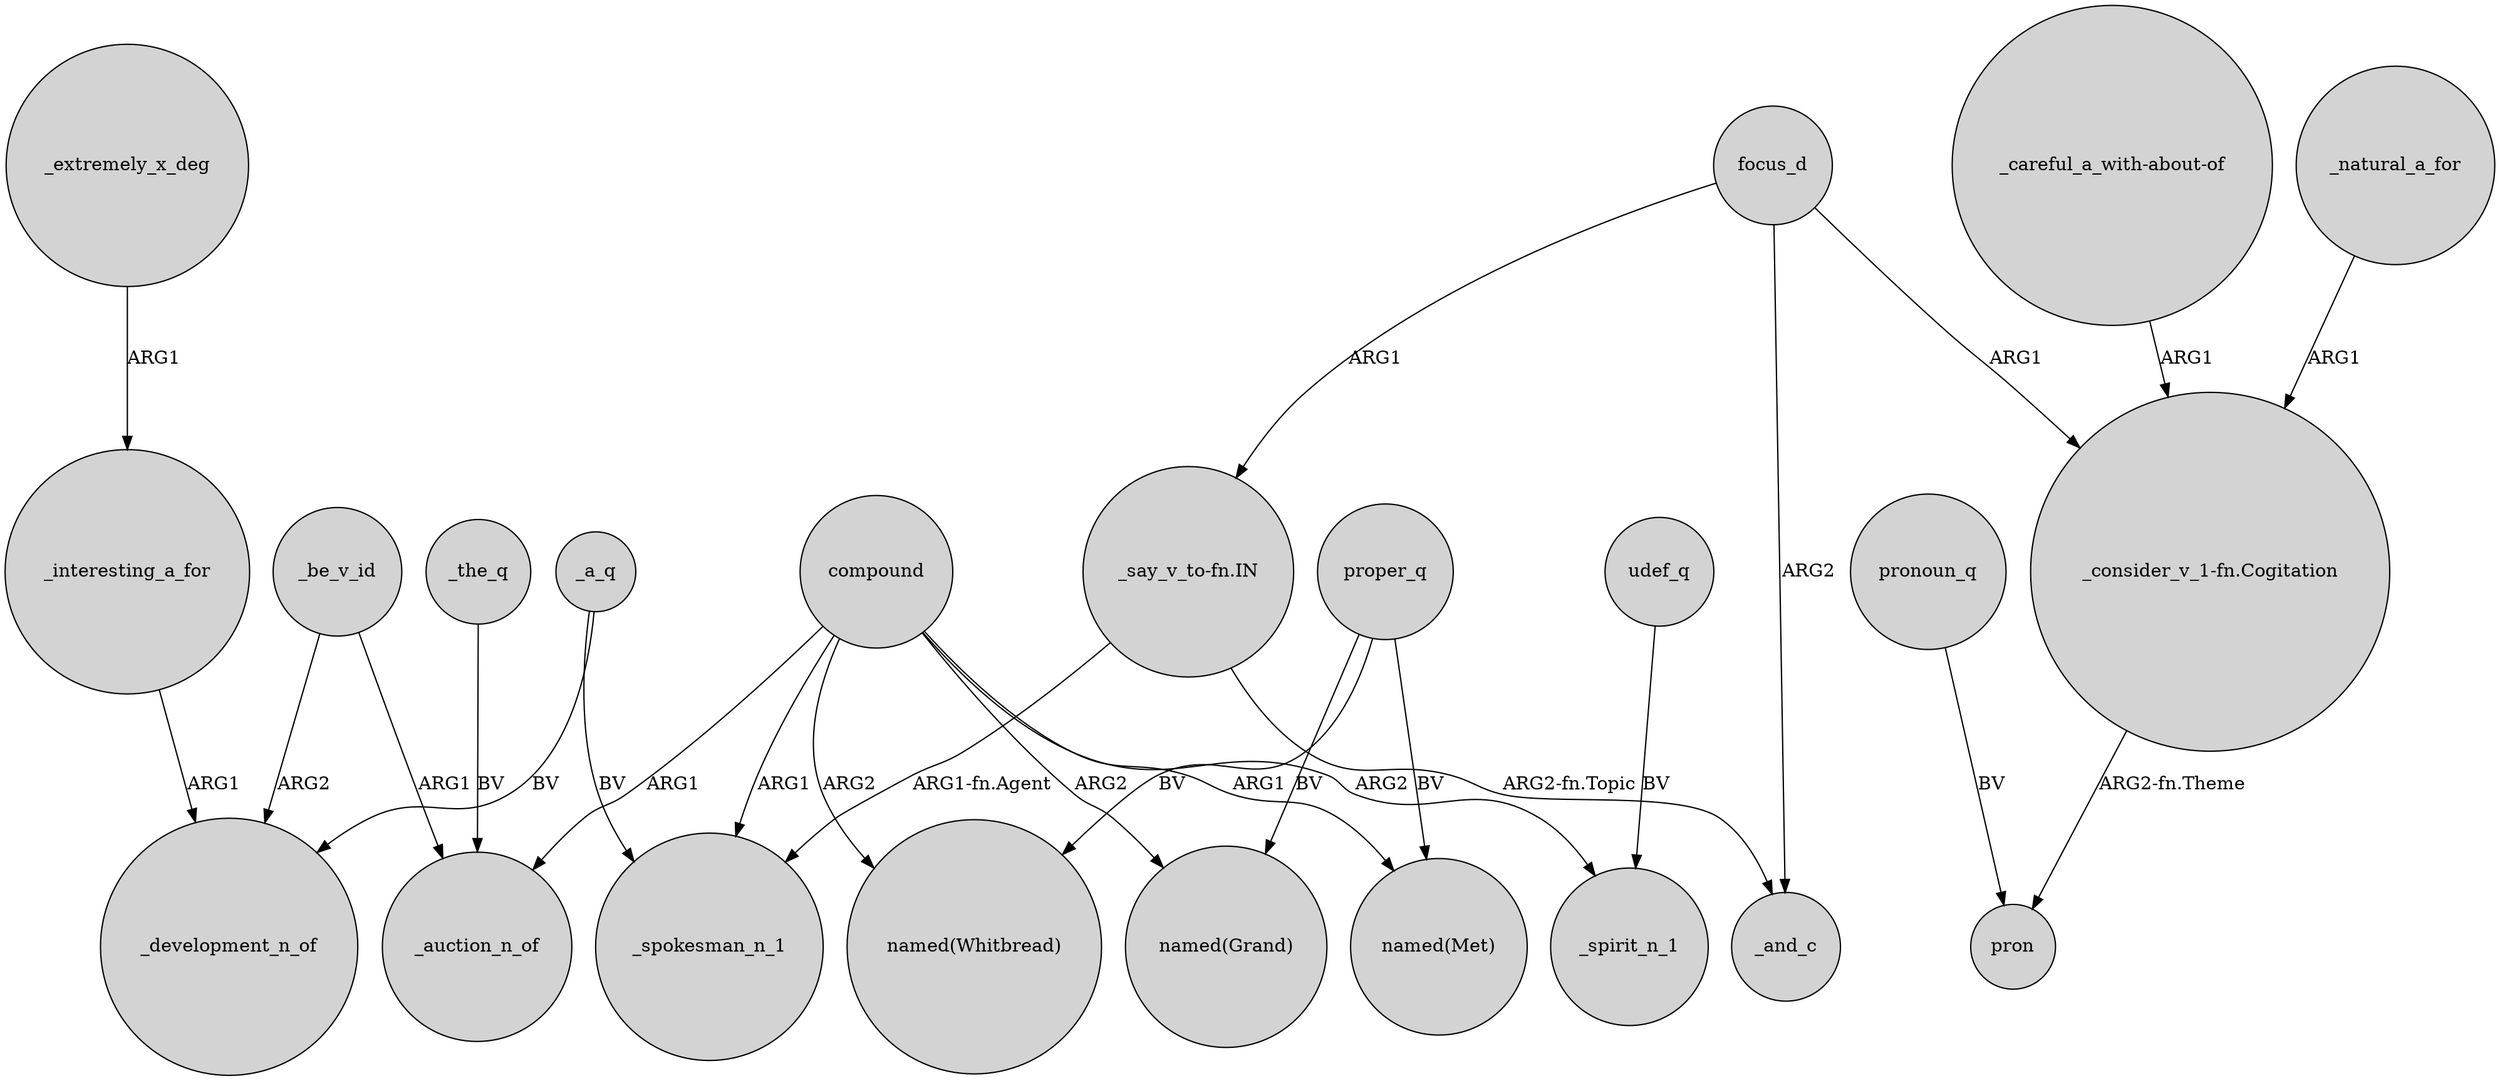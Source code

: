 digraph {
	node [shape=circle style=filled]
	_a_q -> _development_n_of [label=BV]
	proper_q -> "named(Grand)" [label=BV]
	focus_d -> "_consider_v_1-fn.Cogitation" [label=ARG1]
	compound -> "named(Whitbread)" [label=ARG2]
	_interesting_a_for -> _development_n_of [label=ARG1]
	compound -> "named(Met)" [label=ARG1]
	proper_q -> "named(Met)" [label=BV]
	compound -> "named(Grand)" [label=ARG2]
	focus_d -> _and_c [label=ARG2]
	focus_d -> "_say_v_to-fn.IN" [label=ARG1]
	"_say_v_to-fn.IN" -> _spokesman_n_1 [label="ARG1-fn.Agent"]
	pronoun_q -> pron [label=BV]
	compound -> _spokesman_n_1 [label=ARG1]
	proper_q -> "named(Whitbread)" [label=BV]
	"_say_v_to-fn.IN" -> _and_c [label="ARG2-fn.Topic"]
	compound -> _spirit_n_1 [label=ARG2]
	"_careful_a_with-about-of" -> "_consider_v_1-fn.Cogitation" [label=ARG1]
	_extremely_x_deg -> _interesting_a_for [label=ARG1]
	compound -> _auction_n_of [label=ARG1]
	"_consider_v_1-fn.Cogitation" -> pron [label="ARG2-fn.Theme"]
	_the_q -> _auction_n_of [label=BV]
	_natural_a_for -> "_consider_v_1-fn.Cogitation" [label=ARG1]
	_a_q -> _spokesman_n_1 [label=BV]
	udef_q -> _spirit_n_1 [label=BV]
	_be_v_id -> _auction_n_of [label=ARG1]
	_be_v_id -> _development_n_of [label=ARG2]
}
